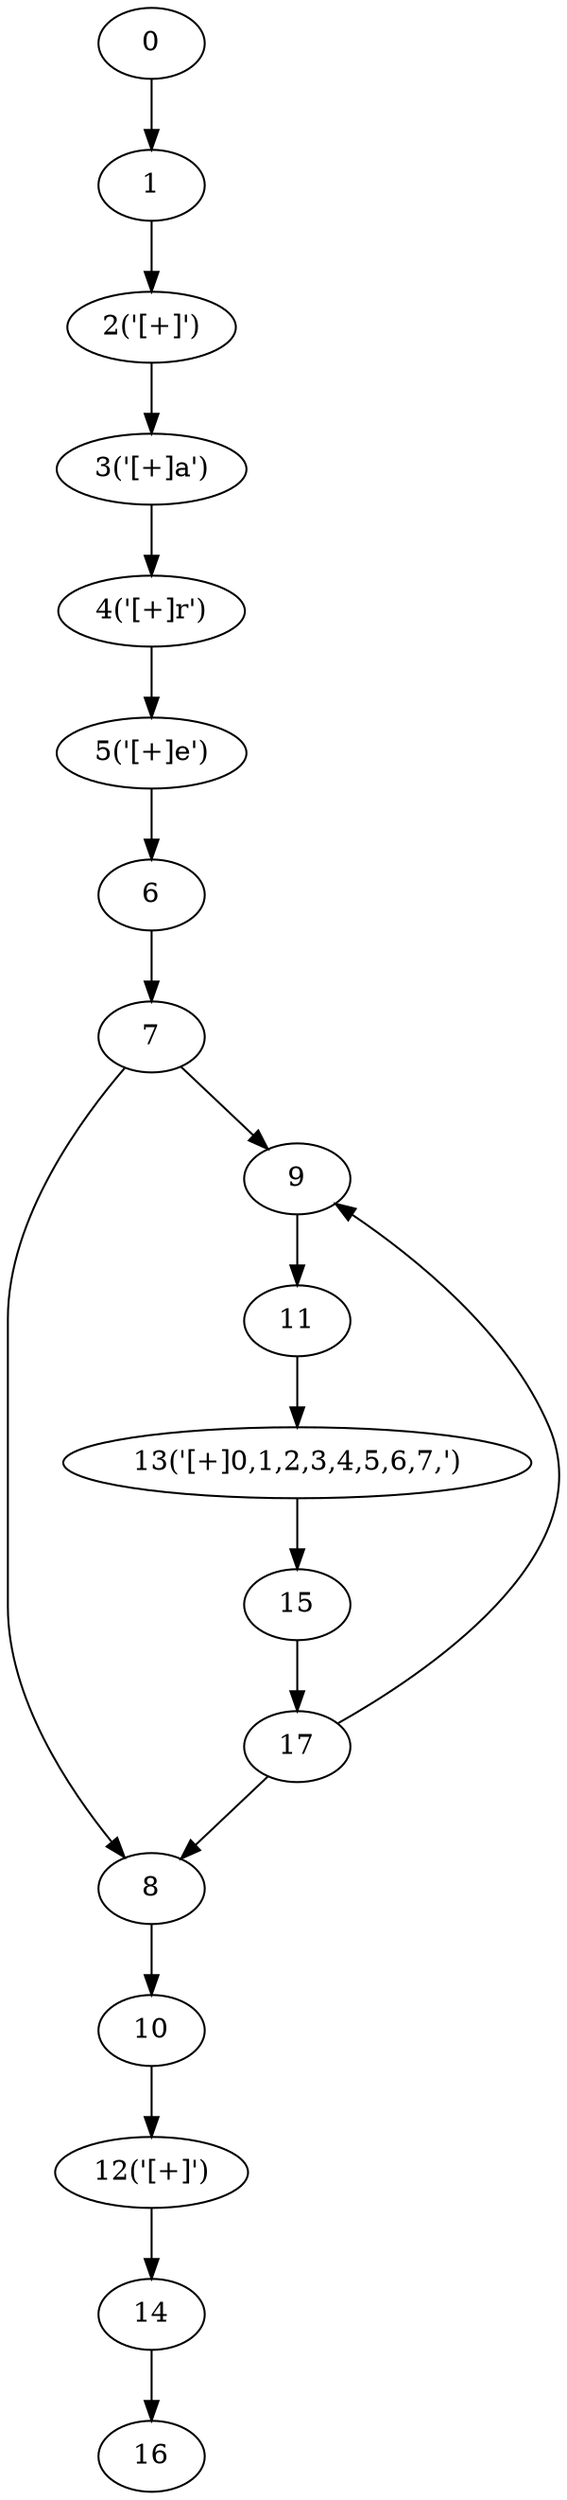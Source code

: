 digraph g {
	0 ;
	1 ;
	2 [label="2('[+]')"];
	3 [label="3('[+]a')"];
	4 [label="4('[+]r')"];
	5 [label="5('[+]e')"];
	6 ;
	7 ;
	8 ;
	9 ;
	10 ;
	11 ;
	12 [label="12('[+]')"];
	13 [label="13('[+]0,1,2,3,4,5,6,7,')"];
	14 ;
	15 ;
	16 ;
	17 ;
	0->1;
	1->2;
	2->3;
	3->4;
	4->5;
	5->6;
	6->7;
	7->8;
	17->8;
	7->9;
	17->9;
	8->10;
	9->11;
	10->12;
	11->13;
	12->14;
	13->15;
	14->16;
	15->17;
}
